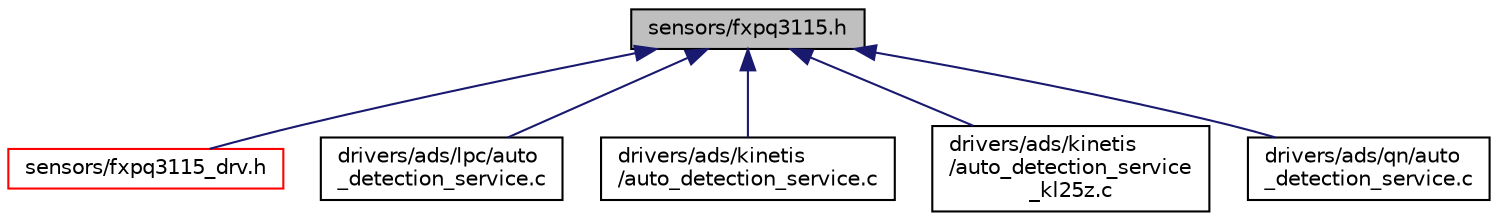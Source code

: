 digraph "sensors/fxpq3115.h"
{
  edge [fontname="Helvetica",fontsize="10",labelfontname="Helvetica",labelfontsize="10"];
  node [fontname="Helvetica",fontsize="10",shape=record];
  Node1 [label="sensors/fxpq3115.h",height=0.2,width=0.4,color="black", fillcolor="grey75", style="filled", fontcolor="black"];
  Node1 -> Node2 [dir="back",color="midnightblue",fontsize="10",style="solid",fontname="Helvetica"];
  Node2 [label="sensors/fxpq3115_drv.h",height=0.2,width=0.4,color="red", fillcolor="white", style="filled",URL="$fxpq3115__drv_8h.html",tooltip="The fxpq3115_drv.h file describes the fxpq3115 driver interface and structures. "];
  Node1 -> Node11 [dir="back",color="midnightblue",fontsize="10",style="solid",fontname="Helvetica"];
  Node11 [label="drivers/ads/lpc/auto\l_detection_service.c",height=0.2,width=0.4,color="black", fillcolor="white", style="filled",URL="$lpc_2auto__detection__service_8c.html"];
  Node1 -> Node12 [dir="back",color="midnightblue",fontsize="10",style="solid",fontname="Helvetica"];
  Node12 [label="drivers/ads/kinetis\l/auto_detection_service.c",height=0.2,width=0.4,color="black", fillcolor="white", style="filled",URL="$kinetis_2auto__detection__service_8c.html"];
  Node1 -> Node13 [dir="back",color="midnightblue",fontsize="10",style="solid",fontname="Helvetica"];
  Node13 [label="drivers/ads/kinetis\l/auto_detection_service\l_kl25z.c",height=0.2,width=0.4,color="black", fillcolor="white", style="filled",URL="$auto__detection__service__kl25z_8c.html",tooltip="The auto detection service file implements auto detection sequence for discovery of FRDM-KL25Z Board ..."];
  Node1 -> Node14 [dir="back",color="midnightblue",fontsize="10",style="solid",fontname="Helvetica"];
  Node14 [label="drivers/ads/qn/auto\l_detection_service.c",height=0.2,width=0.4,color="black", fillcolor="white", style="filled",URL="$qn_2auto__detection__service_8c.html"];
}
